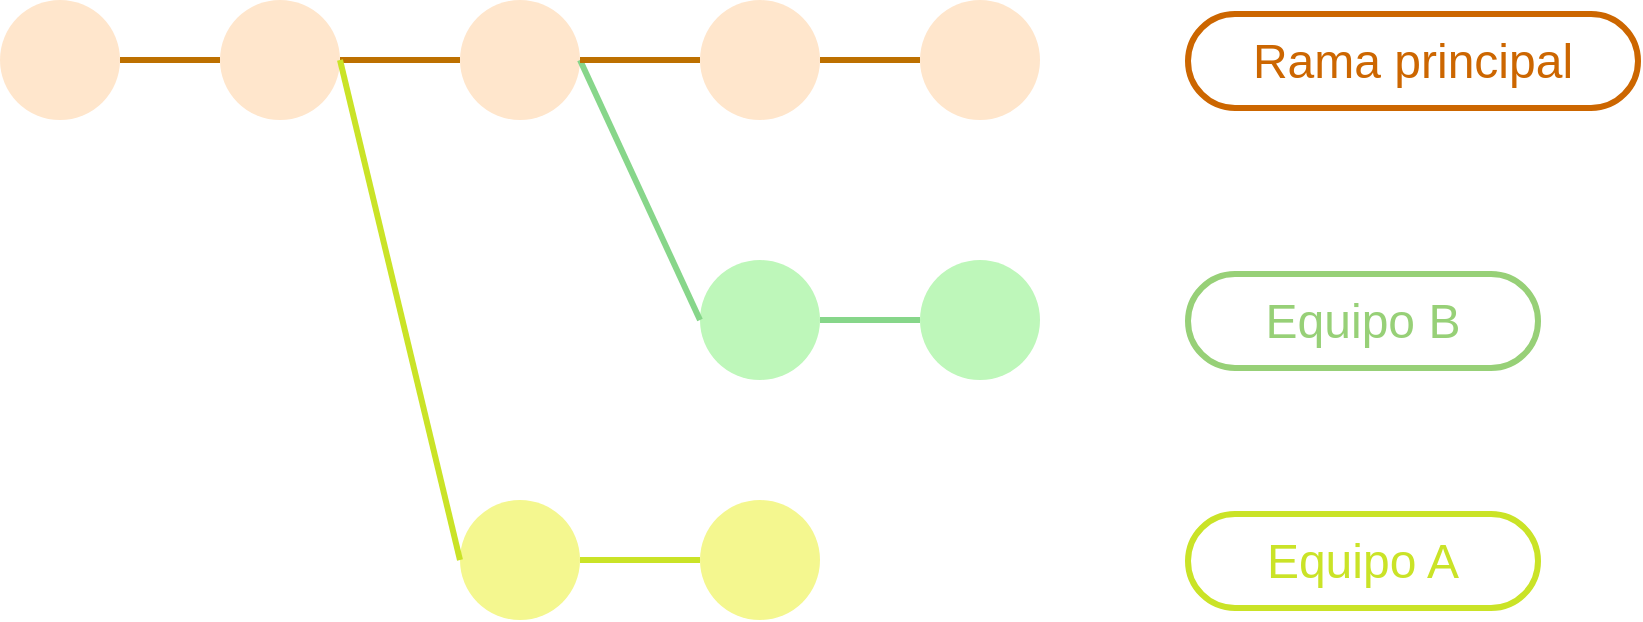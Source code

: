 <mxfile version="12.1.3" type="device" pages="1"><diagram id="HAET5fpl5bqPvAFkC88v" name="Page-1"><mxGraphModel dx="1024" dy="594" grid="1" gridSize="10" guides="1" tooltips="1" connect="1" arrows="1" fold="1" page="1" pageScale="1" pageWidth="1169" pageHeight="827" math="0" shadow="0"><root><mxCell id="0"/><mxCell id="1" parent="0"/><mxCell id="2SzEMWALrOegX9eFG8J7-1" value="" style="ellipse;whiteSpace=wrap;html=1;aspect=fixed;fillColor=#FFE6CC;strokeColor=none;" parent="1" vertex="1"><mxGeometry x="30" y="253" width="60" height="60" as="geometry"/></mxCell><mxCell id="2SzEMWALrOegX9eFG8J7-2" value="" style="ellipse;whiteSpace=wrap;html=1;aspect=fixed;fillColor=#FFE6CC;strokeColor=none;" parent="1" vertex="1"><mxGeometry x="140" y="253" width="60" height="60" as="geometry"/></mxCell><mxCell id="2SzEMWALrOegX9eFG8J7-3" value="" style="endArrow=none;html=1;entryX=1;entryY=0.5;entryDx=0;entryDy=0;exitX=0;exitY=0.5;exitDx=0;exitDy=0;endFill=0;fillColor=#f0a30a;strokeColor=#BD7000;strokeWidth=3;" parent="1" source="2SzEMWALrOegX9eFG8J7-2" target="2SzEMWALrOegX9eFG8J7-1" edge="1"><mxGeometry width="50" height="50" relative="1" as="geometry"><mxPoint x="30" y="403" as="sourcePoint"/><mxPoint x="80" y="353" as="targetPoint"/></mxGeometry></mxCell><mxCell id="2SzEMWALrOegX9eFG8J7-8" value="" style="ellipse;whiteSpace=wrap;html=1;aspect=fixed;fillColor=#FFE6CC;strokeColor=none;" parent="1" vertex="1"><mxGeometry x="260" y="253" width="60" height="60" as="geometry"/></mxCell><mxCell id="2SzEMWALrOegX9eFG8J7-9" value="" style="endArrow=none;html=1;entryX=1;entryY=0.5;entryDx=0;entryDy=0;exitX=0;exitY=0.5;exitDx=0;exitDy=0;endFill=0;fillColor=#f0a30a;strokeColor=#BD7000;strokeWidth=3;" parent="1" source="2SzEMWALrOegX9eFG8J7-8" edge="1"><mxGeometry width="50" height="50" relative="1" as="geometry"><mxPoint x="140" y="403" as="sourcePoint"/><mxPoint x="200" y="283" as="targetPoint"/></mxGeometry></mxCell><mxCell id="2SzEMWALrOegX9eFG8J7-19" value="" style="ellipse;whiteSpace=wrap;html=1;aspect=fixed;fillColor=#BEF7BA;strokeColor=none;" parent="1" vertex="1"><mxGeometry x="380" y="383" width="60" height="60" as="geometry"/></mxCell><mxCell id="2SzEMWALrOegX9eFG8J7-21" value="" style="ellipse;whiteSpace=wrap;html=1;aspect=fixed;fillColor=#BEF7BA;strokeColor=none;" parent="1" vertex="1"><mxGeometry x="490" y="383" width="60" height="60" as="geometry"/></mxCell><mxCell id="2SzEMWALrOegX9eFG8J7-22" value="" style="endArrow=none;html=1;entryX=1;entryY=0.5;entryDx=0;entryDy=0;exitX=0;exitY=0.5;exitDx=0;exitDy=0;endFill=0;fillColor=#f0a30a;strokeColor=#87D68A;strokeWidth=3;" parent="1" source="2SzEMWALrOegX9eFG8J7-21" edge="1"><mxGeometry width="50" height="50" relative="1" as="geometry"><mxPoint x="380" y="533" as="sourcePoint"/><mxPoint x="440" y="413" as="targetPoint"/></mxGeometry></mxCell><mxCell id="2SzEMWALrOegX9eFG8J7-24" value="" style="endArrow=none;html=1;entryX=1;entryY=0.5;entryDx=0;entryDy=0;exitX=0;exitY=0.5;exitDx=0;exitDy=0;endFill=0;fillColor=#f0a30a;strokeColor=#87D68A;strokeWidth=3;" parent="1" source="2SzEMWALrOegX9eFG8J7-19" target="2SzEMWALrOegX9eFG8J7-8" edge="1"><mxGeometry width="50" height="50" relative="1" as="geometry"><mxPoint x="554" y="493" as="sourcePoint"/><mxPoint x="477" y="493" as="targetPoint"/></mxGeometry></mxCell><mxCell id="2SzEMWALrOegX9eFG8J7-28" value="" style="ellipse;whiteSpace=wrap;html=1;aspect=fixed;fillColor=#FFE6CC;strokeColor=none;" parent="1" vertex="1"><mxGeometry x="380" y="253" width="60" height="60" as="geometry"/></mxCell><mxCell id="2SzEMWALrOegX9eFG8J7-29" value="" style="endArrow=none;html=1;entryX=1;entryY=0.5;entryDx=0;entryDy=0;exitX=0;exitY=0.5;exitDx=0;exitDy=0;endFill=0;fillColor=#f0a30a;strokeColor=#BD7000;strokeWidth=3;" parent="1" source="2SzEMWALrOegX9eFG8J7-28" target="2SzEMWALrOegX9eFG8J7-8" edge="1"><mxGeometry width="50" height="50" relative="1" as="geometry"><mxPoint x="270" y="403" as="sourcePoint"/><mxPoint x="330" y="283" as="targetPoint"/></mxGeometry></mxCell><mxCell id="2SzEMWALrOegX9eFG8J7-31" value="" style="ellipse;whiteSpace=wrap;html=1;aspect=fixed;fillColor=#FFE6CC;strokeColor=none;" parent="1" vertex="1"><mxGeometry x="490" y="253" width="60" height="60" as="geometry"/></mxCell><mxCell id="2SzEMWALrOegX9eFG8J7-32" value="" style="endArrow=none;html=1;entryX=1;entryY=0.5;entryDx=0;entryDy=0;exitX=0;exitY=0.5;exitDx=0;exitDy=0;endFill=0;fillColor=#f0a30a;strokeColor=#BD7000;strokeWidth=3;" parent="1" source="2SzEMWALrOegX9eFG8J7-31" edge="1"><mxGeometry width="50" height="50" relative="1" as="geometry"><mxPoint x="380" y="403" as="sourcePoint"/><mxPoint x="440" y="283" as="targetPoint"/></mxGeometry></mxCell><mxCell id="2SzEMWALrOegX9eFG8J7-36" value="Rama principal" style="text;html=1;strokeColor=#CC6600;fillColor=none;align=center;verticalAlign=middle;whiteSpace=wrap;rounded=1;fontSize=24;fontColor=#CC6600;perimeterSpacing=20;spacing=20;arcSize=50;strokeWidth=3;" parent="1" vertex="1"><mxGeometry x="624" y="260" width="225" height="47" as="geometry"/></mxCell><mxCell id="2SzEMWALrOegX9eFG8J7-37" value="Equipo B" style="text;html=1;strokeColor=#97D077;fillColor=none;align=center;verticalAlign=middle;whiteSpace=wrap;rounded=1;fontSize=24;fontColor=#97D077;perimeterSpacing=20;spacing=20;arcSize=50;strokeWidth=3;" parent="1" vertex="1"><mxGeometry x="624" y="390" width="175" height="47" as="geometry"/></mxCell><mxCell id="2SzEMWALrOegX9eFG8J7-38" value="" style="ellipse;whiteSpace=wrap;html=1;aspect=fixed;fillColor=#F4F78F;strokeColor=none;direction=west;" parent="1" vertex="1"><mxGeometry x="260" y="503" width="60" height="60" as="geometry"/></mxCell><mxCell id="2SzEMWALrOegX9eFG8J7-40" value="" style="endArrow=none;html=1;entryX=1;entryY=0.5;entryDx=0;entryDy=0;endFill=0;fillColor=#f0a30a;strokeColor=#CAE327;exitX=1;exitY=0.5;exitDx=0;exitDy=0;strokeWidth=3;" parent="1" source="2SzEMWALrOegX9eFG8J7-38" target="2SzEMWALrOegX9eFG8J7-2" edge="1"><mxGeometry width="50" height="50" relative="1" as="geometry"><mxPoint x="210" y="520" as="sourcePoint"/><mxPoint x="190" y="403" as="targetPoint"/></mxGeometry></mxCell><mxCell id="2SzEMWALrOegX9eFG8J7-42" value="" style="ellipse;whiteSpace=wrap;html=1;aspect=fixed;fillColor=#F4F78F;strokeColor=none;direction=west;" parent="1" vertex="1"><mxGeometry x="380" y="503" width="60" height="60" as="geometry"/></mxCell><mxCell id="2SzEMWALrOegX9eFG8J7-44" value="" style="endArrow=none;html=1;entryX=0;entryY=0.5;entryDx=0;entryDy=0;endFill=0;fillColor=#f0a30a;strokeColor=#CAE327;exitX=1;exitY=0.5;exitDx=0;exitDy=0;strokeWidth=3;" parent="1" source="2SzEMWALrOegX9eFG8J7-42" target="2SzEMWALrOegX9eFG8J7-38" edge="1"><mxGeometry width="50" height="50" relative="1" as="geometry"><mxPoint x="390" y="543" as="sourcePoint"/><mxPoint x="330" y="293" as="targetPoint"/></mxGeometry></mxCell><mxCell id="2SzEMWALrOegX9eFG8J7-45" value="Equipo A" style="text;html=1;strokeColor=#CAE327;fillColor=none;align=center;verticalAlign=middle;whiteSpace=wrap;rounded=1;fontSize=24;fontColor=#CAE327;perimeterSpacing=20;spacing=20;arcSize=50;strokeWidth=3;" parent="1" vertex="1"><mxGeometry x="624" y="510" width="175" height="47" as="geometry"/></mxCell></root></mxGraphModel></diagram></mxfile>